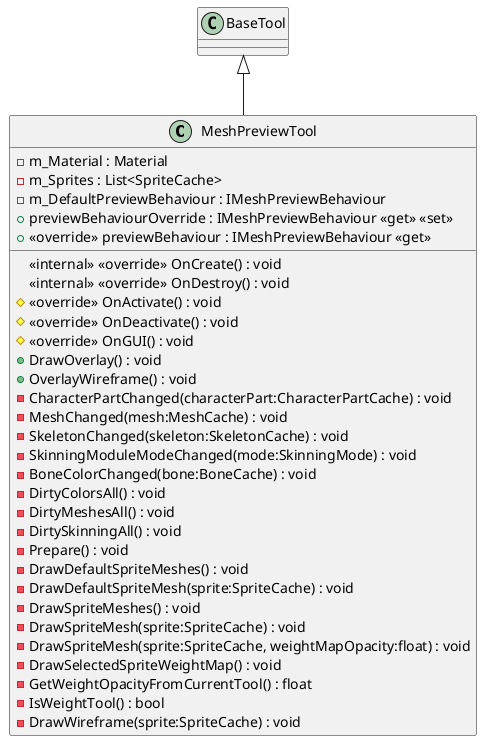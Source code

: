 @startuml
class MeshPreviewTool {
    - m_Material : Material
    - m_Sprites : List<SpriteCache>
    - m_DefaultPreviewBehaviour : IMeshPreviewBehaviour
    + previewBehaviourOverride : IMeshPreviewBehaviour <<get>> <<set>>
    + <<override>> previewBehaviour : IMeshPreviewBehaviour <<get>>
    <<internal>> <<override>> OnCreate() : void
    <<internal>> <<override>> OnDestroy() : void
    # <<override>> OnActivate() : void
    # <<override>> OnDeactivate() : void
    # <<override>> OnGUI() : void
    + DrawOverlay() : void
    + OverlayWireframe() : void
    - CharacterPartChanged(characterPart:CharacterPartCache) : void
    - MeshChanged(mesh:MeshCache) : void
    - SkeletonChanged(skeleton:SkeletonCache) : void
    - SkinningModuleModeChanged(mode:SkinningMode) : void
    - BoneColorChanged(bone:BoneCache) : void
    - DirtyColorsAll() : void
    - DirtyMeshesAll() : void
    - DirtySkinningAll() : void
    - Prepare() : void
    - DrawDefaultSpriteMeshes() : void
    - DrawDefaultSpriteMesh(sprite:SpriteCache) : void
    - DrawSpriteMeshes() : void
    - DrawSpriteMesh(sprite:SpriteCache) : void
    - DrawSpriteMesh(sprite:SpriteCache, weightMapOpacity:float) : void
    - DrawSelectedSpriteWeightMap() : void
    - GetWeightOpacityFromCurrentTool() : float
    - IsWeightTool() : bool
    - DrawWireframe(sprite:SpriteCache) : void
}
BaseTool <|-- MeshPreviewTool
@enduml
